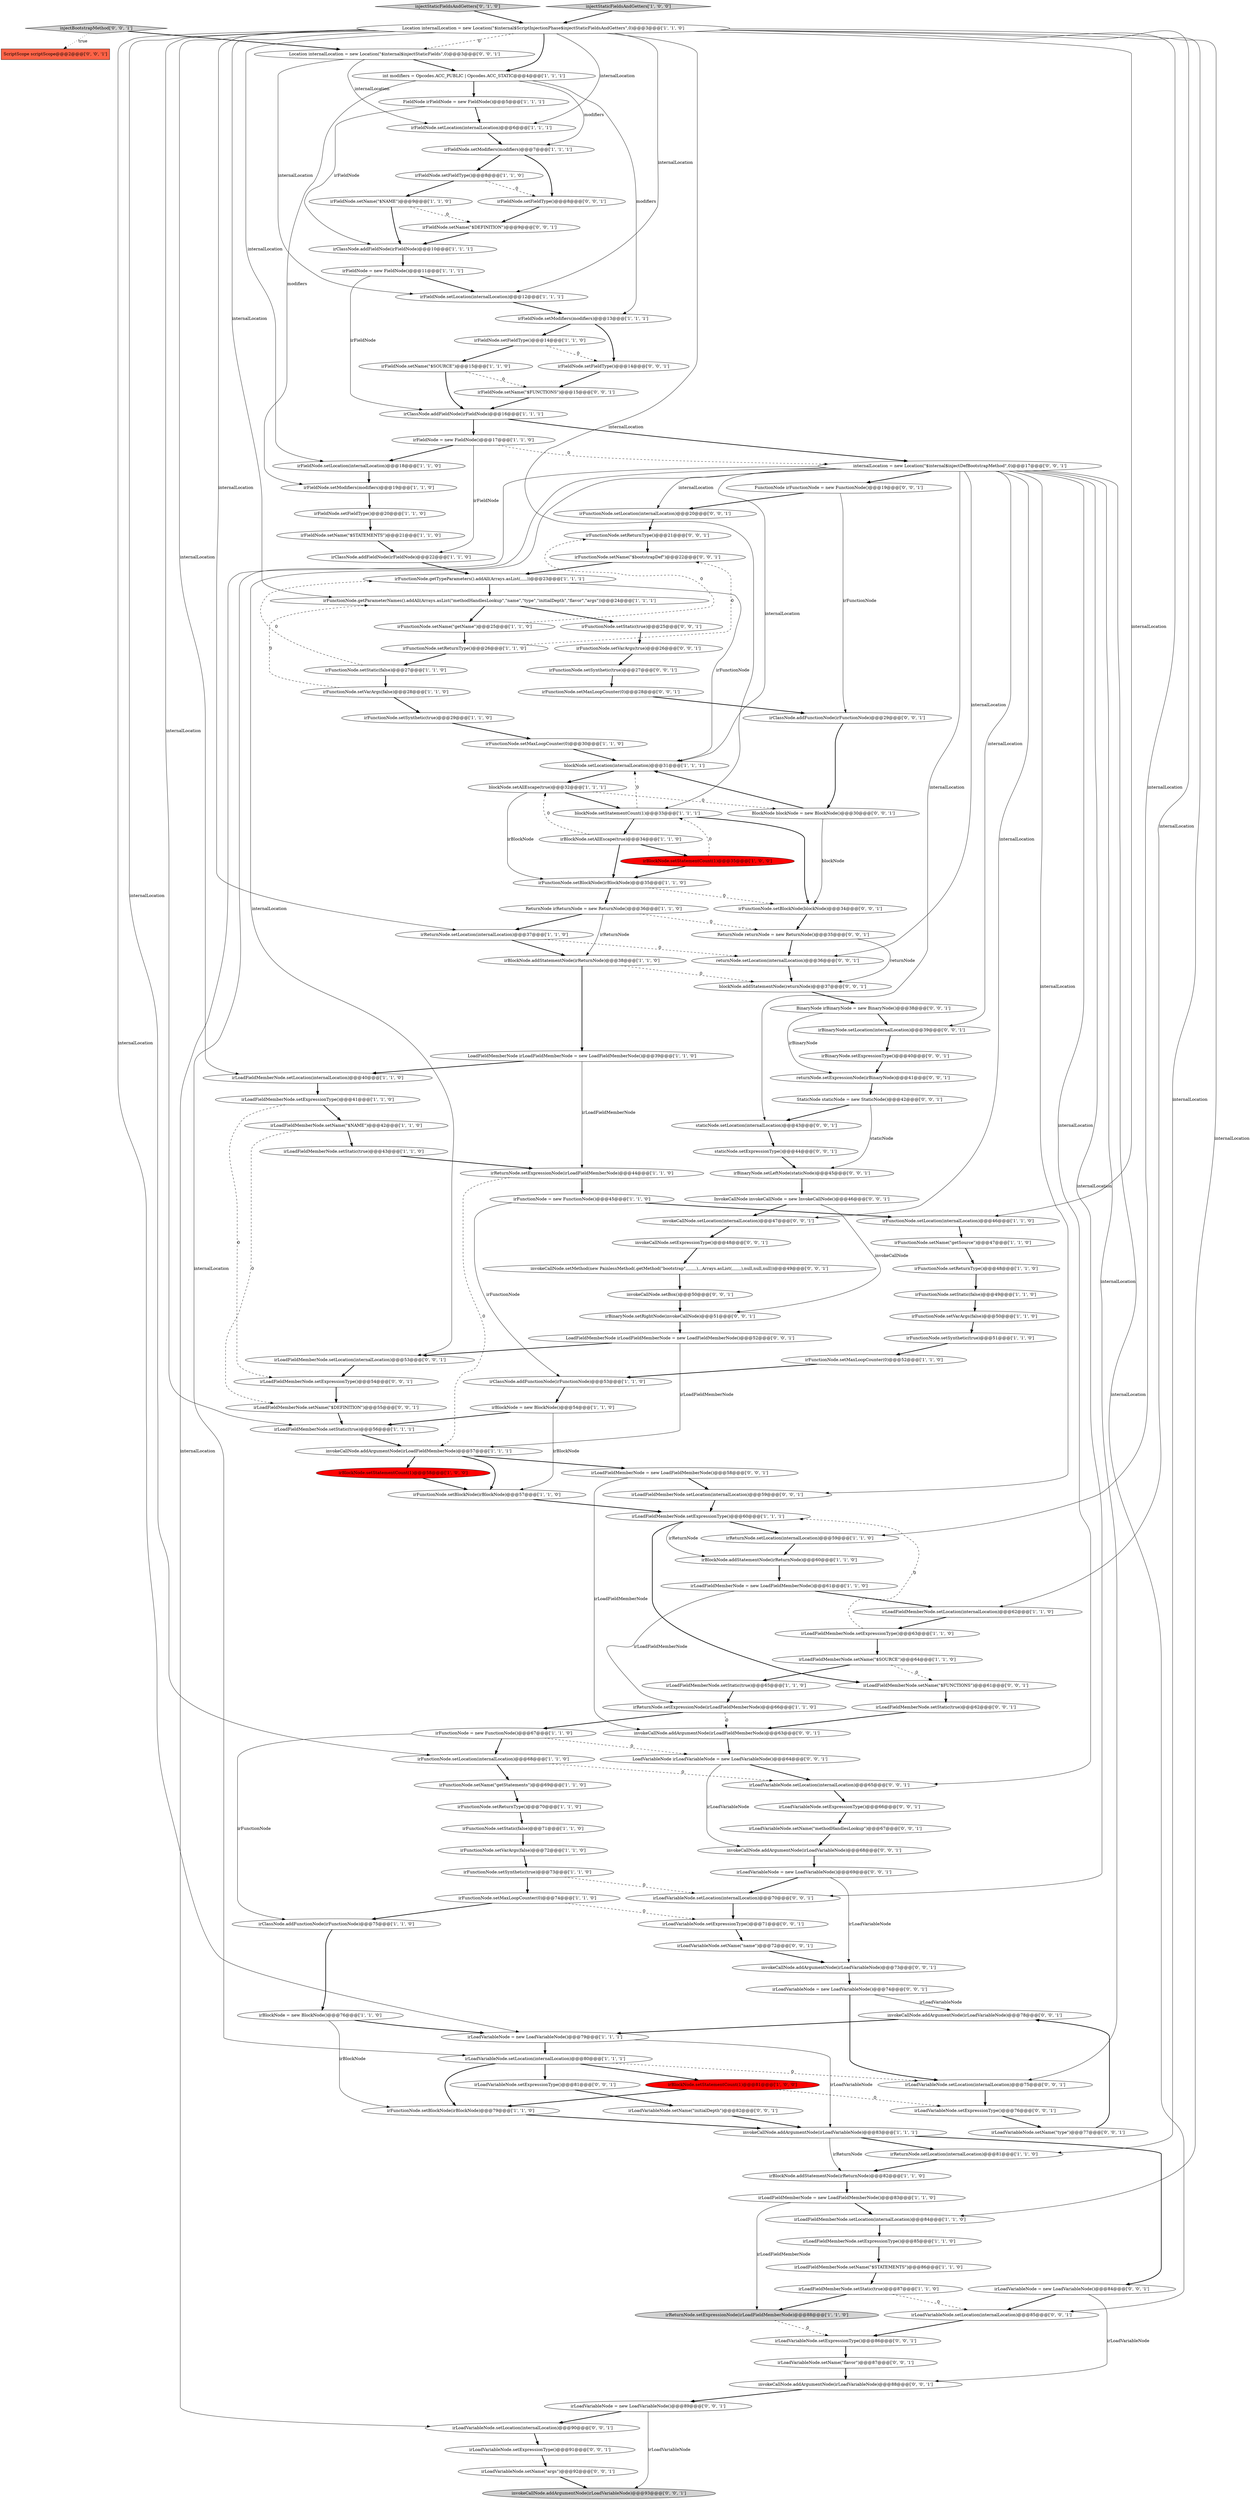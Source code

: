 digraph {
61 [style = filled, label = "irReturnNode.setLocation(internalLocation)@@@81@@@['1', '1', '0']", fillcolor = white, shape = ellipse image = "AAA0AAABBB1BBB"];
107 [style = filled, label = "FunctionNode irFunctionNode = new FunctionNode()@@@19@@@['0', '0', '1']", fillcolor = white, shape = ellipse image = "AAA0AAABBB3BBB"];
63 [style = filled, label = "irFunctionNode.setReturnType()@@@70@@@['1', '1', '0']", fillcolor = white, shape = ellipse image = "AAA0AAABBB1BBB"];
37 [style = filled, label = "irFieldNode.setFieldType()@@@20@@@['1', '1', '0']", fillcolor = white, shape = ellipse image = "AAA0AAABBB1BBB"];
98 [style = filled, label = "irLoadVariableNode.setLocation(internalLocation)@@@90@@@['0', '0', '1']", fillcolor = white, shape = ellipse image = "AAA0AAABBB3BBB"];
28 [style = filled, label = "irFunctionNode.setSynthetic(true)@@@29@@@['1', '1', '0']", fillcolor = white, shape = ellipse image = "AAA0AAABBB1BBB"];
70 [style = filled, label = "irBlockNode.setStatementCount(1)@@@81@@@['1', '0', '0']", fillcolor = red, shape = ellipse image = "AAA1AAABBB1BBB"];
108 [style = filled, label = "irLoadVariableNode.setExpressionType()@@@86@@@['0', '0', '1']", fillcolor = white, shape = ellipse image = "AAA0AAABBB3BBB"];
85 [style = filled, label = "irFunctionNode.setMaxLoopCounter(0)@@@30@@@['1', '1', '0']", fillcolor = white, shape = ellipse image = "AAA0AAABBB1BBB"];
26 [style = filled, label = "irFunctionNode.getTypeParameters().addAll(Arrays.asList(,,,,,))@@@23@@@['1', '1', '1']", fillcolor = white, shape = ellipse image = "AAA0AAABBB1BBB"];
156 [style = filled, label = "invokeCallNode.setMethod(new PainlessMethod(.getMethod(\"bootstrap\",,,,,,,,),,,Arrays.asList(,,,,,,,),null,null,null))@@@49@@@['0', '0', '1']", fillcolor = white, shape = ellipse image = "AAA0AAABBB3BBB"];
100 [style = filled, label = "irBinaryNode.setExpressionType()@@@40@@@['0', '0', '1']", fillcolor = white, shape = ellipse image = "AAA0AAABBB3BBB"];
123 [style = filled, label = "irFunctionNode.setSynthetic(true)@@@27@@@['0', '0', '1']", fillcolor = white, shape = ellipse image = "AAA0AAABBB3BBB"];
1 [style = filled, label = "irFunctionNode.setVarArgs(false)@@@50@@@['1', '1', '0']", fillcolor = white, shape = ellipse image = "AAA0AAABBB1BBB"];
120 [style = filled, label = "irFieldNode.setName(\"$DEFINITION\")@@@9@@@['0', '0', '1']", fillcolor = white, shape = ellipse image = "AAA0AAABBB3BBB"];
34 [style = filled, label = "ReturnNode irReturnNode = new ReturnNode()@@@36@@@['1', '1', '0']", fillcolor = white, shape = ellipse image = "AAA0AAABBB1BBB"];
153 [style = filled, label = "irLoadFieldMemberNode.setName(\"$DEFINITION\")@@@55@@@['0', '0', '1']", fillcolor = white, shape = ellipse image = "AAA0AAABBB3BBB"];
95 [style = filled, label = "invokeCallNode.addArgumentNode(irLoadFieldMemberNode)@@@63@@@['0', '0', '1']", fillcolor = white, shape = ellipse image = "AAA0AAABBB3BBB"];
134 [style = filled, label = "irLoadVariableNode.setExpressionType()@@@81@@@['0', '0', '1']", fillcolor = white, shape = ellipse image = "AAA0AAABBB3BBB"];
144 [style = filled, label = "irFunctionNode.setLocation(internalLocation)@@@20@@@['0', '0', '1']", fillcolor = white, shape = ellipse image = "AAA0AAABBB3BBB"];
80 [style = filled, label = "irBlockNode.addStatementNode(irReturnNode)@@@38@@@['1', '1', '0']", fillcolor = white, shape = ellipse image = "AAA0AAABBB1BBB"];
33 [style = filled, label = "irFunctionNode.setName(\"getSource\")@@@47@@@['1', '1', '0']", fillcolor = white, shape = ellipse image = "AAA0AAABBB1BBB"];
41 [style = filled, label = "irFieldNode.setLocation(internalLocation)@@@6@@@['1', '1', '1']", fillcolor = white, shape = ellipse image = "AAA0AAABBB1BBB"];
40 [style = filled, label = "irLoadFieldMemberNode.setName(\"$SOURCE\")@@@64@@@['1', '1', '0']", fillcolor = white, shape = ellipse image = "AAA0AAABBB1BBB"];
102 [style = filled, label = "irFieldNode.setFieldType()@@@14@@@['0', '0', '1']", fillcolor = white, shape = ellipse image = "AAA0AAABBB3BBB"];
122 [style = filled, label = "Location internalLocation = new Location(\"$internal$injectStaticFields\",0)@@@3@@@['0', '0', '1']", fillcolor = white, shape = ellipse image = "AAA0AAABBB3BBB"];
133 [style = filled, label = "staticNode.setExpressionType()@@@44@@@['0', '0', '1']", fillcolor = white, shape = ellipse image = "AAA0AAABBB3BBB"];
11 [style = filled, label = "blockNode.setStatementCount(1)@@@33@@@['1', '1', '1']", fillcolor = white, shape = ellipse image = "AAA0AAABBB1BBB"];
21 [style = filled, label = "irFunctionNode.setMaxLoopCounter(0)@@@52@@@['1', '1', '0']", fillcolor = white, shape = ellipse image = "AAA0AAABBB1BBB"];
58 [style = filled, label = "irFieldNode = new FieldNode()@@@11@@@['1', '1', '1']", fillcolor = white, shape = ellipse image = "AAA0AAABBB1BBB"];
129 [style = filled, label = "irFunctionNode.setMaxLoopCounter(0)@@@28@@@['0', '0', '1']", fillcolor = white, shape = ellipse image = "AAA0AAABBB3BBB"];
8 [style = filled, label = "blockNode.setAllEscape(true)@@@32@@@['1', '1', '1']", fillcolor = white, shape = ellipse image = "AAA0AAABBB1BBB"];
152 [style = filled, label = "irLoadVariableNode.setExpressionType()@@@71@@@['0', '0', '1']", fillcolor = white, shape = ellipse image = "AAA0AAABBB3BBB"];
140 [style = filled, label = "invokeCallNode.setExpressionType()@@@48@@@['0', '0', '1']", fillcolor = white, shape = ellipse image = "AAA0AAABBB3BBB"];
73 [style = filled, label = "irLoadFieldMemberNode = new LoadFieldMemberNode()@@@61@@@['1', '1', '0']", fillcolor = white, shape = ellipse image = "AAA0AAABBB1BBB"];
106 [style = filled, label = "irLoadFieldMemberNode.setName(\"$FUNCTIONS\")@@@61@@@['0', '0', '1']", fillcolor = white, shape = ellipse image = "AAA0AAABBB3BBB"];
145 [style = filled, label = "LoadVariableNode irLoadVariableNode = new LoadVariableNode()@@@64@@@['0', '0', '1']", fillcolor = white, shape = ellipse image = "AAA0AAABBB3BBB"];
55 [style = filled, label = "irFunctionNode.setBlockNode(irBlockNode)@@@79@@@['1', '1', '0']", fillcolor = white, shape = ellipse image = "AAA0AAABBB1BBB"];
154 [style = filled, label = "internalLocation = new Location(\"$internal$injectDefBootstrapMethod\",0)@@@17@@@['0', '0', '1']", fillcolor = white, shape = ellipse image = "AAA0AAABBB3BBB"];
138 [style = filled, label = "irLoadVariableNode.setExpressionType()@@@91@@@['0', '0', '1']", fillcolor = white, shape = ellipse image = "AAA0AAABBB3BBB"];
137 [style = filled, label = "irClassNode.addFunctionNode(irFunctionNode)@@@29@@@['0', '0', '1']", fillcolor = white, shape = ellipse image = "AAA0AAABBB3BBB"];
139 [style = filled, label = "StaticNode staticNode = new StaticNode()@@@42@@@['0', '0', '1']", fillcolor = white, shape = ellipse image = "AAA0AAABBB3BBB"];
4 [style = filled, label = "irClassNode.addFieldNode(irFieldNode)@@@10@@@['1', '1', '1']", fillcolor = white, shape = ellipse image = "AAA0AAABBB1BBB"];
0 [style = filled, label = "irFunctionNode.setSynthetic(true)@@@51@@@['1', '1', '0']", fillcolor = white, shape = ellipse image = "AAA0AAABBB1BBB"];
20 [style = filled, label = "irFunctionNode.setBlockNode(irBlockNode)@@@57@@@['1', '1', '0']", fillcolor = white, shape = ellipse image = "AAA0AAABBB1BBB"];
96 [style = filled, label = "invokeCallNode.addArgumentNode(irLoadVariableNode)@@@78@@@['0', '0', '1']", fillcolor = white, shape = ellipse image = "AAA0AAABBB3BBB"];
7 [style = filled, label = "irBlockNode.addStatementNode(irReturnNode)@@@60@@@['1', '1', '0']", fillcolor = white, shape = ellipse image = "AAA0AAABBB1BBB"];
151 [style = filled, label = "irLoadFieldMemberNode.setStatic(true)@@@62@@@['0', '0', '1']", fillcolor = white, shape = ellipse image = "AAA0AAABBB3BBB"];
57 [style = filled, label = "irFieldNode.setLocation(internalLocation)@@@12@@@['1', '1', '1']", fillcolor = white, shape = ellipse image = "AAA0AAABBB1BBB"];
12 [style = filled, label = "irFieldNode.setModifiers(modifiers)@@@13@@@['1', '1', '1']", fillcolor = white, shape = ellipse image = "AAA0AAABBB1BBB"];
53 [style = filled, label = "irLoadFieldMemberNode.setExpressionType()@@@85@@@['1', '1', '0']", fillcolor = white, shape = ellipse image = "AAA0AAABBB1BBB"];
60 [style = filled, label = "irLoadFieldMemberNode.setLocation(internalLocation)@@@40@@@['1', '1', '0']", fillcolor = white, shape = ellipse image = "AAA0AAABBB1BBB"];
104 [style = filled, label = "irLoadFieldMemberNode.setLocation(internalLocation)@@@53@@@['0', '0', '1']", fillcolor = white, shape = ellipse image = "AAA0AAABBB3BBB"];
44 [style = filled, label = "irFunctionNode.setVarArgs(false)@@@28@@@['1', '1', '0']", fillcolor = white, shape = ellipse image = "AAA0AAABBB1BBB"];
30 [style = filled, label = "irBlockNode.setStatementCount(1)@@@35@@@['1', '0', '0']", fillcolor = red, shape = ellipse image = "AAA1AAABBB1BBB"];
132 [style = filled, label = "BinaryNode irBinaryNode = new BinaryNode()@@@38@@@['0', '0', '1']", fillcolor = white, shape = ellipse image = "AAA0AAABBB3BBB"];
14 [style = filled, label = "irFunctionNode.setStatic(false)@@@49@@@['1', '1', '0']", fillcolor = white, shape = ellipse image = "AAA0AAABBB1BBB"];
101 [style = filled, label = "irLoadVariableNode = new LoadVariableNode()@@@89@@@['0', '0', '1']", fillcolor = white, shape = ellipse image = "AAA0AAABBB3BBB"];
119 [style = filled, label = "invokeCallNode.addArgumentNode(irLoadVariableNode)@@@73@@@['0', '0', '1']", fillcolor = white, shape = ellipse image = "AAA0AAABBB3BBB"];
90 [style = filled, label = "injectStaticFieldsAndGetters['0', '1', '0']", fillcolor = lightgray, shape = diamond image = "AAA0AAABBB2BBB"];
42 [style = filled, label = "irClassNode.addFunctionNode(irFunctionNode)@@@53@@@['1', '1', '0']", fillcolor = white, shape = ellipse image = "AAA0AAABBB1BBB"];
17 [style = filled, label = "irReturnNode.setExpressionNode(irLoadFieldMemberNode)@@@66@@@['1', '1', '0']", fillcolor = white, shape = ellipse image = "AAA0AAABBB1BBB"];
46 [style = filled, label = "irClassNode.addFieldNode(irFieldNode)@@@16@@@['1', '1', '1']", fillcolor = white, shape = ellipse image = "AAA0AAABBB1BBB"];
64 [style = filled, label = "invokeCallNode.addArgumentNode(irLoadVariableNode)@@@83@@@['1', '1', '1']", fillcolor = white, shape = ellipse image = "AAA0AAABBB1BBB"];
18 [style = filled, label = "irFunctionNode.setMaxLoopCounter(0)@@@74@@@['1', '1', '0']", fillcolor = white, shape = ellipse image = "AAA0AAABBB1BBB"];
65 [style = filled, label = "irReturnNode.setLocation(internalLocation)@@@59@@@['1', '1', '0']", fillcolor = white, shape = ellipse image = "AAA0AAABBB1BBB"];
142 [style = filled, label = "irLoadVariableNode = new LoadVariableNode()@@@69@@@['0', '0', '1']", fillcolor = white, shape = ellipse image = "AAA0AAABBB3BBB"];
147 [style = filled, label = "irBinaryNode.setLocation(internalLocation)@@@39@@@['0', '0', '1']", fillcolor = white, shape = ellipse image = "AAA0AAABBB3BBB"];
74 [style = filled, label = "irLoadFieldMemberNode.setStatic(true)@@@65@@@['1', '1', '0']", fillcolor = white, shape = ellipse image = "AAA0AAABBB1BBB"];
52 [style = filled, label = "irFieldNode.setModifiers(modifiers)@@@19@@@['1', '1', '0']", fillcolor = white, shape = ellipse image = "AAA0AAABBB1BBB"];
31 [style = filled, label = "irFieldNode.setModifiers(modifiers)@@@7@@@['1', '1', '1']", fillcolor = white, shape = ellipse image = "AAA0AAABBB1BBB"];
77 [style = filled, label = "irFieldNode.setFieldType()@@@14@@@['1', '1', '0']", fillcolor = white, shape = ellipse image = "AAA0AAABBB1BBB"];
141 [style = filled, label = "irLoadFieldMemberNode = new LoadFieldMemberNode()@@@58@@@['0', '0', '1']", fillcolor = white, shape = ellipse image = "AAA0AAABBB3BBB"];
158 [style = filled, label = "irFunctionNode.setBlockNode(blockNode)@@@34@@@['0', '0', '1']", fillcolor = white, shape = ellipse image = "AAA0AAABBB3BBB"];
78 [style = filled, label = "irClassNode.addFieldNode(irFieldNode)@@@22@@@['1', '1', '0']", fillcolor = white, shape = ellipse image = "AAA0AAABBB1BBB"];
75 [style = filled, label = "irLoadFieldMemberNode.setExpressionType()@@@60@@@['1', '1', '1']", fillcolor = white, shape = ellipse image = "AAA0AAABBB1BBB"];
149 [style = filled, label = "irLoadVariableNode.setExpressionType()@@@66@@@['0', '0', '1']", fillcolor = white, shape = ellipse image = "AAA0AAABBB3BBB"];
143 [style = filled, label = "invokeCallNode.addArgumentNode(irLoadVariableNode)@@@93@@@['0', '0', '1']", fillcolor = lightgray, shape = ellipse image = "AAA0AAABBB3BBB"];
76 [style = filled, label = "irFunctionNode.setName(\"getName\")@@@25@@@['1', '1', '0']", fillcolor = white, shape = ellipse image = "AAA0AAABBB1BBB"];
155 [style = filled, label = "irLoadVariableNode.setName(\"args\")@@@92@@@['0', '0', '1']", fillcolor = white, shape = ellipse image = "AAA0AAABBB3BBB"];
162 [style = filled, label = "irLoadVariableNode.setName(\"initialDepth\")@@@82@@@['0', '0', '1']", fillcolor = white, shape = ellipse image = "AAA0AAABBB3BBB"];
43 [style = filled, label = "irFunctionNode.setVarArgs(false)@@@72@@@['1', '1', '0']", fillcolor = white, shape = ellipse image = "AAA0AAABBB1BBB"];
10 [style = filled, label = "irFunctionNode.setReturnType()@@@26@@@['1', '1', '0']", fillcolor = white, shape = ellipse image = "AAA0AAABBB1BBB"];
124 [style = filled, label = "irLoadFieldMemberNode.setLocation(internalLocation)@@@59@@@['0', '0', '1']", fillcolor = white, shape = ellipse image = "AAA0AAABBB3BBB"];
109 [style = filled, label = "ScriptScope scriptScope@@@2@@@['0', '0', '1']", fillcolor = tomato, shape = box image = "AAA0AAABBB3BBB"];
32 [style = filled, label = "irFunctionNode.setBlockNode(irBlockNode)@@@35@@@['1', '1', '0']", fillcolor = white, shape = ellipse image = "AAA0AAABBB1BBB"];
130 [style = filled, label = "irLoadVariableNode = new LoadVariableNode()@@@84@@@['0', '0', '1']", fillcolor = white, shape = ellipse image = "AAA0AAABBB3BBB"];
6 [style = filled, label = "irLoadFieldMemberNode.setExpressionType()@@@41@@@['1', '1', '0']", fillcolor = white, shape = ellipse image = "AAA0AAABBB1BBB"];
49 [style = filled, label = "irFieldNode.setLocation(internalLocation)@@@18@@@['1', '1', '0']", fillcolor = white, shape = ellipse image = "AAA0AAABBB1BBB"];
157 [style = filled, label = "invokeCallNode.setBox()@@@50@@@['0', '0', '1']", fillcolor = white, shape = ellipse image = "AAA0AAABBB3BBB"];
79 [style = filled, label = "irLoadFieldMemberNode.setName(\"$STATEMENTS\")@@@86@@@['1', '1', '0']", fillcolor = white, shape = ellipse image = "AAA0AAABBB1BBB"];
81 [style = filled, label = "irClassNode.addFunctionNode(irFunctionNode)@@@75@@@['1', '1', '0']", fillcolor = white, shape = ellipse image = "AAA0AAABBB1BBB"];
87 [style = filled, label = "irLoadFieldMemberNode.setName(\"$NAME\")@@@42@@@['1', '1', '0']", fillcolor = white, shape = ellipse image = "AAA0AAABBB1BBB"];
92 [style = filled, label = "returnNode.setExpressionNode(irBinaryNode)@@@41@@@['0', '0', '1']", fillcolor = white, shape = ellipse image = "AAA0AAABBB3BBB"];
45 [style = filled, label = "injectStaticFieldsAndGetters['1', '0', '0']", fillcolor = lightgray, shape = diamond image = "AAA0AAABBB1BBB"];
150 [style = filled, label = "BlockNode blockNode = new BlockNode()@@@30@@@['0', '0', '1']", fillcolor = white, shape = ellipse image = "AAA0AAABBB3BBB"];
160 [style = filled, label = "invokeCallNode.addArgumentNode(irLoadVariableNode)@@@68@@@['0', '0', '1']", fillcolor = white, shape = ellipse image = "AAA0AAABBB3BBB"];
82 [style = filled, label = "irLoadFieldMemberNode = new LoadFieldMemberNode()@@@83@@@['1', '1', '0']", fillcolor = white, shape = ellipse image = "AAA0AAABBB1BBB"];
9 [style = filled, label = "irFunctionNode = new FunctionNode()@@@45@@@['1', '1', '0']", fillcolor = white, shape = ellipse image = "AAA0AAABBB1BBB"];
29 [style = filled, label = "irFunctionNode.setName(\"getStatements\")@@@69@@@['1', '1', '0']", fillcolor = white, shape = ellipse image = "AAA0AAABBB1BBB"];
68 [style = filled, label = "irLoadFieldMemberNode.setStatic(true)@@@87@@@['1', '1', '0']", fillcolor = white, shape = ellipse image = "AAA0AAABBB1BBB"];
125 [style = filled, label = "ReturnNode returnNode = new ReturnNode()@@@35@@@['0', '0', '1']", fillcolor = white, shape = ellipse image = "AAA0AAABBB3BBB"];
36 [style = filled, label = "Location internalLocation = new Location(\"$internal$ScriptInjectionPhase$injectStaticFieldsAndGetters\",0)@@@3@@@['1', '1', '0']", fillcolor = white, shape = ellipse image = "AAA0AAABBB1BBB"];
105 [style = filled, label = "irLoadVariableNode.setLocation(internalLocation)@@@85@@@['0', '0', '1']", fillcolor = white, shape = ellipse image = "AAA0AAABBB3BBB"];
83 [style = filled, label = "irFunctionNode.setStatic(false)@@@71@@@['1', '1', '0']", fillcolor = white, shape = ellipse image = "AAA0AAABBB1BBB"];
113 [style = filled, label = "irLoadVariableNode.setLocation(internalLocation)@@@70@@@['0', '0', '1']", fillcolor = white, shape = ellipse image = "AAA0AAABBB3BBB"];
121 [style = filled, label = "returnNode.setLocation(internalLocation)@@@36@@@['0', '0', '1']", fillcolor = white, shape = ellipse image = "AAA0AAABBB3BBB"];
94 [style = filled, label = "irFunctionNode.setVarArgs(true)@@@26@@@['0', '0', '1']", fillcolor = white, shape = ellipse image = "AAA0AAABBB3BBB"];
19 [style = filled, label = "FieldNode irFieldNode = new FieldNode()@@@5@@@['1', '1', '1']", fillcolor = white, shape = ellipse image = "AAA0AAABBB1BBB"];
72 [style = filled, label = "irLoadFieldMemberNode.setStatic(true)@@@56@@@['1', '1', '1']", fillcolor = white, shape = ellipse image = "AAA0AAABBB1BBB"];
103 [style = filled, label = "irLoadVariableNode.setExpressionType()@@@76@@@['0', '0', '1']", fillcolor = white, shape = ellipse image = "AAA0AAABBB3BBB"];
38 [style = filled, label = "blockNode.setLocation(internalLocation)@@@31@@@['1', '1', '1']", fillcolor = white, shape = ellipse image = "AAA0AAABBB1BBB"];
135 [style = filled, label = "irFieldNode.setFieldType()@@@8@@@['0', '0', '1']", fillcolor = white, shape = ellipse image = "AAA0AAABBB3BBB"];
91 [style = filled, label = "irLoadVariableNode.setName(\"name\")@@@72@@@['0', '0', '1']", fillcolor = white, shape = ellipse image = "AAA0AAABBB3BBB"];
25 [style = filled, label = "irBlockNode = new BlockNode()@@@76@@@['1', '1', '0']", fillcolor = white, shape = ellipse image = "AAA0AAABBB1BBB"];
128 [style = filled, label = "blockNode.addStatementNode(returnNode)@@@37@@@['0', '0', '1']", fillcolor = white, shape = ellipse image = "AAA0AAABBB3BBB"];
88 [style = filled, label = "irFieldNode.setName(\"$NAME\")@@@9@@@['1', '1', '0']", fillcolor = white, shape = ellipse image = "AAA0AAABBB1BBB"];
84 [style = filled, label = "irLoadFieldMemberNode.setStatic(true)@@@43@@@['1', '1', '0']", fillcolor = white, shape = ellipse image = "AAA0AAABBB1BBB"];
24 [style = filled, label = "irFieldNode = new FieldNode()@@@17@@@['1', '1', '0']", fillcolor = white, shape = ellipse image = "AAA0AAABBB1BBB"];
93 [style = filled, label = "irFunctionNode.setStatic(true)@@@25@@@['0', '0', '1']", fillcolor = white, shape = ellipse image = "AAA0AAABBB3BBB"];
48 [style = filled, label = "irFunctionNode = new FunctionNode()@@@67@@@['1', '1', '0']", fillcolor = white, shape = ellipse image = "AAA0AAABBB1BBB"];
117 [style = filled, label = "invokeCallNode.setLocation(internalLocation)@@@47@@@['0', '0', '1']", fillcolor = white, shape = ellipse image = "AAA0AAABBB3BBB"];
3 [style = filled, label = "irFieldNode.setFieldType()@@@8@@@['1', '1', '0']", fillcolor = white, shape = ellipse image = "AAA0AAABBB1BBB"];
47 [style = filled, label = "irLoadFieldMemberNode.setExpressionType()@@@63@@@['1', '1', '0']", fillcolor = white, shape = ellipse image = "AAA0AAABBB1BBB"];
110 [style = filled, label = "LoadFieldMemberNode irLoadFieldMemberNode = new LoadFieldMemberNode()@@@52@@@['0', '0', '1']", fillcolor = white, shape = ellipse image = "AAA0AAABBB3BBB"];
131 [style = filled, label = "injectBootstrapMethod['0', '0', '1']", fillcolor = lightgray, shape = diamond image = "AAA0AAABBB3BBB"];
159 [style = filled, label = "InvokeCallNode invokeCallNode = new InvokeCallNode()@@@46@@@['0', '0', '1']", fillcolor = white, shape = ellipse image = "AAA0AAABBB3BBB"];
118 [style = filled, label = "irLoadVariableNode.setName(\"methodHandlesLookup\")@@@67@@@['0', '0', '1']", fillcolor = white, shape = ellipse image = "AAA0AAABBB3BBB"];
89 [style = filled, label = "irFunctionNode.getParameterNames().addAll(Arrays.asList(\"methodHandlesLookup\",\"name\",\"type\",\"initialDepth\",\"flavor\",\"args\"))@@@24@@@['1', '1', '1']", fillcolor = white, shape = ellipse image = "AAA0AAABBB1BBB"];
59 [style = filled, label = "irFunctionNode.setStatic(false)@@@27@@@['1', '1', '0']", fillcolor = white, shape = ellipse image = "AAA0AAABBB1BBB"];
51 [style = filled, label = "irBlockNode = new BlockNode()@@@54@@@['1', '1', '0']", fillcolor = white, shape = ellipse image = "AAA0AAABBB1BBB"];
66 [style = filled, label = "irBlockNode.setStatementCount(1)@@@58@@@['1', '0', '0']", fillcolor = red, shape = ellipse image = "AAA1AAABBB1BBB"];
161 [style = filled, label = "irLoadVariableNode.setLocation(internalLocation)@@@75@@@['0', '0', '1']", fillcolor = white, shape = ellipse image = "AAA0AAABBB3BBB"];
22 [style = filled, label = "irFunctionNode.setLocation(internalLocation)@@@46@@@['1', '1', '0']", fillcolor = white, shape = ellipse image = "AAA0AAABBB1BBB"];
15 [style = filled, label = "irFunctionNode.setReturnType()@@@48@@@['1', '1', '0']", fillcolor = white, shape = ellipse image = "AAA0AAABBB1BBB"];
5 [style = filled, label = "irFieldNode.setName(\"$SOURCE\")@@@15@@@['1', '1', '0']", fillcolor = white, shape = ellipse image = "AAA0AAABBB1BBB"];
71 [style = filled, label = "LoadFieldMemberNode irLoadFieldMemberNode = new LoadFieldMemberNode()@@@39@@@['1', '1', '0']", fillcolor = white, shape = ellipse image = "AAA0AAABBB1BBB"];
27 [style = filled, label = "irFunctionNode.setLocation(internalLocation)@@@68@@@['1', '1', '0']", fillcolor = white, shape = ellipse image = "AAA0AAABBB1BBB"];
86 [style = filled, label = "irBlockNode.addStatementNode(irReturnNode)@@@82@@@['1', '1', '0']", fillcolor = white, shape = ellipse image = "AAA0AAABBB1BBB"];
112 [style = filled, label = "irFunctionNode.setReturnType()@@@21@@@['0', '0', '1']", fillcolor = white, shape = ellipse image = "AAA0AAABBB3BBB"];
127 [style = filled, label = "staticNode.setLocation(internalLocation)@@@43@@@['0', '0', '1']", fillcolor = white, shape = ellipse image = "AAA0AAABBB3BBB"];
16 [style = filled, label = "irBlockNode.setAllEscape(true)@@@34@@@['1', '1', '0']", fillcolor = white, shape = ellipse image = "AAA0AAABBB1BBB"];
146 [style = filled, label = "irLoadVariableNode = new LoadVariableNode()@@@74@@@['0', '0', '1']", fillcolor = white, shape = ellipse image = "AAA0AAABBB3BBB"];
56 [style = filled, label = "invokeCallNode.addArgumentNode(irLoadFieldMemberNode)@@@57@@@['1', '1', '1']", fillcolor = white, shape = ellipse image = "AAA0AAABBB1BBB"];
148 [style = filled, label = "irLoadVariableNode.setLocation(internalLocation)@@@65@@@['0', '0', '1']", fillcolor = white, shape = ellipse image = "AAA0AAABBB3BBB"];
50 [style = filled, label = "irFieldNode.setName(\"$STATEMENTS\")@@@21@@@['1', '1', '0']", fillcolor = white, shape = ellipse image = "AAA0AAABBB1BBB"];
114 [style = filled, label = "irBinaryNode.setLeftNode(staticNode)@@@45@@@['0', '0', '1']", fillcolor = white, shape = ellipse image = "AAA0AAABBB3BBB"];
62 [style = filled, label = "irReturnNode.setExpressionNode(irLoadFieldMemberNode)@@@88@@@['1', '1', '0']", fillcolor = lightgray, shape = ellipse image = "AAA0AAABBB1BBB"];
111 [style = filled, label = "irBinaryNode.setRightNode(invokeCallNode)@@@51@@@['0', '0', '1']", fillcolor = white, shape = ellipse image = "AAA0AAABBB3BBB"];
97 [style = filled, label = "irFunctionNode.setName(\"$bootstrapDef\")@@@22@@@['0', '0', '1']", fillcolor = white, shape = ellipse image = "AAA0AAABBB3BBB"];
39 [style = filled, label = "irReturnNode.setExpressionNode(irLoadFieldMemberNode)@@@44@@@['1', '1', '0']", fillcolor = white, shape = ellipse image = "AAA0AAABBB1BBB"];
115 [style = filled, label = "irLoadVariableNode.setName(\"type\")@@@77@@@['0', '0', '1']", fillcolor = white, shape = ellipse image = "AAA0AAABBB3BBB"];
99 [style = filled, label = "irFieldNode.setName(\"$FUNCTIONS\")@@@15@@@['0', '0', '1']", fillcolor = white, shape = ellipse image = "AAA0AAABBB3BBB"];
2 [style = filled, label = "irLoadVariableNode = new LoadVariableNode()@@@79@@@['1', '1', '1']", fillcolor = white, shape = ellipse image = "AAA0AAABBB1BBB"];
13 [style = filled, label = "irLoadFieldMemberNode.setLocation(internalLocation)@@@84@@@['1', '1', '0']", fillcolor = white, shape = ellipse image = "AAA0AAABBB1BBB"];
35 [style = filled, label = "irLoadVariableNode.setLocation(internalLocation)@@@80@@@['1', '1', '1']", fillcolor = white, shape = ellipse image = "AAA0AAABBB1BBB"];
54 [style = filled, label = "irReturnNode.setLocation(internalLocation)@@@37@@@['1', '1', '0']", fillcolor = white, shape = ellipse image = "AAA0AAABBB1BBB"];
126 [style = filled, label = "irLoadVariableNode.setName(\"flavor\")@@@87@@@['0', '0', '1']", fillcolor = white, shape = ellipse image = "AAA0AAABBB3BBB"];
23 [style = filled, label = "irLoadFieldMemberNode.setLocation(internalLocation)@@@62@@@['1', '1', '0']", fillcolor = white, shape = ellipse image = "AAA0AAABBB1BBB"];
69 [style = filled, label = "int modifiers = Opcodes.ACC_PUBLIC | Opcodes.ACC_STATIC@@@4@@@['1', '1', '1']", fillcolor = white, shape = ellipse image = "AAA0AAABBB1BBB"];
67 [style = filled, label = "irFunctionNode.setSynthetic(true)@@@73@@@['1', '1', '0']", fillcolor = white, shape = ellipse image = "AAA0AAABBB1BBB"];
116 [style = filled, label = "irLoadFieldMemberNode.setExpressionType()@@@54@@@['0', '0', '1']", fillcolor = white, shape = ellipse image = "AAA0AAABBB3BBB"];
136 [style = filled, label = "invokeCallNode.addArgumentNode(irLoadVariableNode)@@@88@@@['0', '0', '1']", fillcolor = white, shape = ellipse image = "AAA0AAABBB3BBB"];
2->35 [style = bold, label=""];
160->142 [style = bold, label=""];
21->42 [style = bold, label=""];
82->62 [style = solid, label="irLoadFieldMemberNode"];
159->117 [style = bold, label=""];
113->152 [style = bold, label=""];
36->60 [style = solid, label="internalLocation"];
35->55 [style = bold, label=""];
39->9 [style = bold, label=""];
150->158 [style = solid, label="blockNode"];
70->55 [style = bold, label=""];
154->161 [style = solid, label="internalLocation"];
32->34 [style = bold, label=""];
153->72 [style = bold, label=""];
100->92 [style = bold, label=""];
96->2 [style = bold, label=""];
71->60 [style = bold, label=""];
48->27 [style = bold, label=""];
89->93 [style = bold, label=""];
145->148 [style = bold, label=""];
8->150 [style = dashed, label="0"];
48->81 [style = solid, label="irFunctionNode"];
63->83 [style = bold, label=""];
115->96 [style = bold, label=""];
24->49 [style = bold, label=""];
65->7 [style = bold, label=""];
154->121 [style = solid, label="internalLocation"];
124->75 [style = bold, label=""];
82->13 [style = bold, label=""];
12->102 [style = bold, label=""];
66->20 [style = bold, label=""];
149->118 [style = bold, label=""];
152->91 [style = bold, label=""];
99->46 [style = bold, label=""];
93->94 [style = bold, label=""];
25->55 [style = solid, label="irBlockNode"];
64->86 [style = solid, label="irReturnNode"];
130->136 [style = solid, label="irLoadVariableNode"];
84->39 [style = bold, label=""];
29->63 [style = bold, label=""];
3->88 [style = bold, label=""];
60->6 [style = bold, label=""];
36->49 [style = solid, label="internalLocation"];
2->64 [style = solid, label="irLoadVariableNode"];
30->11 [style = dashed, label="0"];
35->134 [style = bold, label=""];
58->46 [style = solid, label="irFieldNode"];
150->38 [style = bold, label=""];
55->64 [style = bold, label=""];
128->132 [style = bold, label=""];
94->123 [style = bold, label=""];
8->11 [style = bold, label=""];
154->113 [style = solid, label="internalLocation"];
75->7 [style = solid, label="irReturnNode"];
7->73 [style = bold, label=""];
154->98 [style = solid, label="internalLocation"];
36->89 [style = solid, label="internalLocation"];
154->35 [style = solid, label="internalLocation"];
11->16 [style = bold, label=""];
36->69 [style = bold, label=""];
36->22 [style = solid, label="internalLocation"];
22->33 [style = bold, label=""];
132->92 [style = solid, label="irBinaryNode"];
77->102 [style = dashed, label="0"];
129->137 [style = bold, label=""];
154->38 [style = solid, label="internalLocation"];
133->114 [style = bold, label=""];
83->43 [style = bold, label=""];
67->18 [style = bold, label=""];
33->15 [style = bold, label=""];
147->100 [style = bold, label=""];
10->59 [style = bold, label=""];
52->37 [style = bold, label=""];
46->24 [style = bold, label=""];
131->122 [style = bold, label=""];
148->149 [style = bold, label=""];
40->74 [style = bold, label=""];
34->54 [style = bold, label=""];
144->112 [style = bold, label=""];
5->99 [style = dashed, label="0"];
16->32 [style = bold, label=""];
76->10 [style = bold, label=""];
0->21 [style = bold, label=""];
1->0 [style = bold, label=""];
36->13 [style = solid, label="internalLocation"];
157->111 [style = bold, label=""];
75->65 [style = bold, label=""];
43->67 [style = bold, label=""];
25->2 [style = bold, label=""];
8->32 [style = solid, label="irBlockNode"];
20->75 [style = bold, label=""];
112->97 [style = bold, label=""];
123->129 [style = bold, label=""];
114->159 [style = bold, label=""];
68->105 [style = dashed, label="0"];
54->80 [style = bold, label=""];
92->139 [style = bold, label=""];
36->65 [style = solid, label="internalLocation"];
36->54 [style = solid, label="internalLocation"];
155->143 [style = bold, label=""];
145->160 [style = solid, label="irLoadVariableNode"];
158->125 [style = bold, label=""];
119->146 [style = bold, label=""];
19->41 [style = bold, label=""];
57->12 [style = bold, label=""];
146->96 [style = solid, label="irLoadVariableNode"];
156->157 [style = bold, label=""];
9->42 [style = solid, label="irFunctionNode"];
71->39 [style = solid, label="irLoadFieldMemberNode"];
36->41 [style = solid, label="internalLocation"];
136->101 [style = bold, label=""];
104->116 [style = bold, label=""];
116->153 [style = bold, label=""];
138->155 [style = bold, label=""];
151->95 [style = bold, label=""];
64->130 [style = bold, label=""];
78->26 [style = bold, label=""];
28->85 [style = bold, label=""];
59->44 [style = bold, label=""];
27->29 [style = bold, label=""];
31->3 [style = bold, label=""];
137->150 [style = bold, label=""];
36->11 [style = solid, label="internalLocation"];
73->17 [style = solid, label="irLoadFieldMemberNode"];
27->148 [style = dashed, label="0"];
11->158 [style = bold, label=""];
19->4 [style = solid, label="irFieldNode"];
85->38 [style = bold, label=""];
161->103 [style = bold, label=""];
154->104 [style = solid, label="internalLocation"];
9->22 [style = bold, label=""];
76->112 [style = dashed, label="0"];
122->69 [style = bold, label=""];
15->14 [style = bold, label=""];
110->56 [style = solid, label="irLoadFieldMemberNode"];
87->84 [style = bold, label=""];
139->127 [style = bold, label=""];
47->40 [style = bold, label=""];
87->153 [style = dashed, label="0"];
75->106 [style = bold, label=""];
111->110 [style = bold, label=""];
35->161 [style = dashed, label="0"];
121->128 [style = bold, label=""];
154->127 [style = solid, label="internalLocation"];
53->79 [style = bold, label=""];
45->36 [style = bold, label=""];
102->99 [style = bold, label=""];
36->2 [style = solid, label="internalLocation"];
36->57 [style = solid, label="internalLocation"];
58->57 [style = bold, label=""];
36->27 [style = solid, label="internalLocation"];
30->32 [style = bold, label=""];
47->75 [style = dashed, label="0"];
81->25 [style = bold, label=""];
118->160 [style = bold, label=""];
91->119 [style = bold, label=""];
146->161 [style = bold, label=""];
51->72 [style = bold, label=""];
56->66 [style = bold, label=""];
18->81 [style = bold, label=""];
125->128 [style = solid, label="returnNode"];
101->143 [style = solid, label="irLoadVariableNode"];
73->23 [style = bold, label=""];
42->51 [style = bold, label=""];
32->158 [style = dashed, label="0"];
34->125 [style = dashed, label="0"];
36->122 [style = dashed, label="0"];
26->38 [style = solid, label="irFunctionNode"];
40->106 [style = dashed, label="0"];
89->76 [style = bold, label=""];
24->78 [style = solid, label="irFieldNode"];
69->12 [style = solid, label="modifiers"];
4->58 [style = bold, label=""];
72->56 [style = bold, label=""];
86->82 [style = bold, label=""];
90->36 [style = bold, label=""];
26->89 [style = bold, label=""];
141->124 [style = bold, label=""];
95->145 [style = bold, label=""];
154->117 [style = solid, label="internalLocation"];
69->52 [style = solid, label="modifiers"];
16->30 [style = bold, label=""];
135->120 [style = bold, label=""];
103->115 [style = bold, label=""];
23->47 [style = bold, label=""];
6->116 [style = dashed, label="0"];
36->61 [style = solid, label="internalLocation"];
110->104 [style = bold, label=""];
64->61 [style = bold, label=""];
41->31 [style = bold, label=""];
162->64 [style = bold, label=""];
38->8 [style = bold, label=""];
6->87 [style = bold, label=""];
79->68 [style = bold, label=""];
141->95 [style = solid, label="irLoadFieldMemberNode"];
154->124 [style = solid, label="internalLocation"];
48->145 [style = dashed, label="0"];
127->133 [style = bold, label=""];
46->154 [style = bold, label=""];
10->97 [style = dashed, label="0"];
132->147 [style = bold, label=""];
35->70 [style = bold, label=""];
120->4 [style = bold, label=""];
51->20 [style = solid, label="irBlockNode"];
139->114 [style = solid, label="staticNode"];
39->56 [style = dashed, label="0"];
154->144 [style = solid, label="internalLocation"];
154->147 [style = solid, label="internalLocation"];
77->5 [style = bold, label=""];
13->53 [style = bold, label=""];
154->107 [style = bold, label=""];
61->86 [style = bold, label=""];
154->105 [style = solid, label="internalLocation"];
80->71 [style = bold, label=""];
68->62 [style = bold, label=""];
44->89 [style = dashed, label="0"];
67->113 [style = dashed, label="0"];
54->121 [style = dashed, label="0"];
142->113 [style = bold, label=""];
134->162 [style = bold, label=""];
122->41 [style = solid, label="internalLocation"];
70->103 [style = dashed, label="0"];
88->120 [style = dashed, label="0"];
36->72 [style = solid, label="internalLocation"];
154->148 [style = solid, label="internalLocation"];
126->136 [style = bold, label=""];
108->126 [style = bold, label=""];
159->111 [style = solid, label="invokeCallNode"];
62->108 [style = dashed, label="0"];
88->4 [style = bold, label=""];
14->1 [style = bold, label=""];
34->80 [style = solid, label="irReturnNode"];
36->23 [style = solid, label="internalLocation"];
11->38 [style = dashed, label="0"];
101->98 [style = bold, label=""];
17->95 [style = dashed, label="0"];
80->128 [style = dashed, label="0"];
74->17 [style = bold, label=""];
142->119 [style = solid, label="irLoadVariableNode"];
117->140 [style = bold, label=""];
18->152 [style = dashed, label="0"];
49->52 [style = bold, label=""];
105->108 [style = bold, label=""];
3->135 [style = dashed, label="0"];
31->135 [style = bold, label=""];
50->78 [style = bold, label=""];
44->28 [style = bold, label=""];
69->31 [style = solid, label="modifiers"];
122->57 [style = solid, label="internalLocation"];
17->48 [style = bold, label=""];
59->26 [style = dashed, label="0"];
24->154 [style = dashed, label="0"];
56->141 [style = bold, label=""];
98->138 [style = bold, label=""];
16->8 [style = dashed, label="0"];
56->20 [style = bold, label=""];
107->137 [style = solid, label="irFunctionNode"];
131->109 [style = dotted, label="true"];
5->46 [style = bold, label=""];
12->77 [style = bold, label=""];
97->26 [style = bold, label=""];
106->151 [style = bold, label=""];
130->105 [style = bold, label=""];
69->19 [style = bold, label=""];
37->50 [style = bold, label=""];
107->144 [style = bold, label=""];
125->121 [style = bold, label=""];
140->156 [style = bold, label=""];
}

